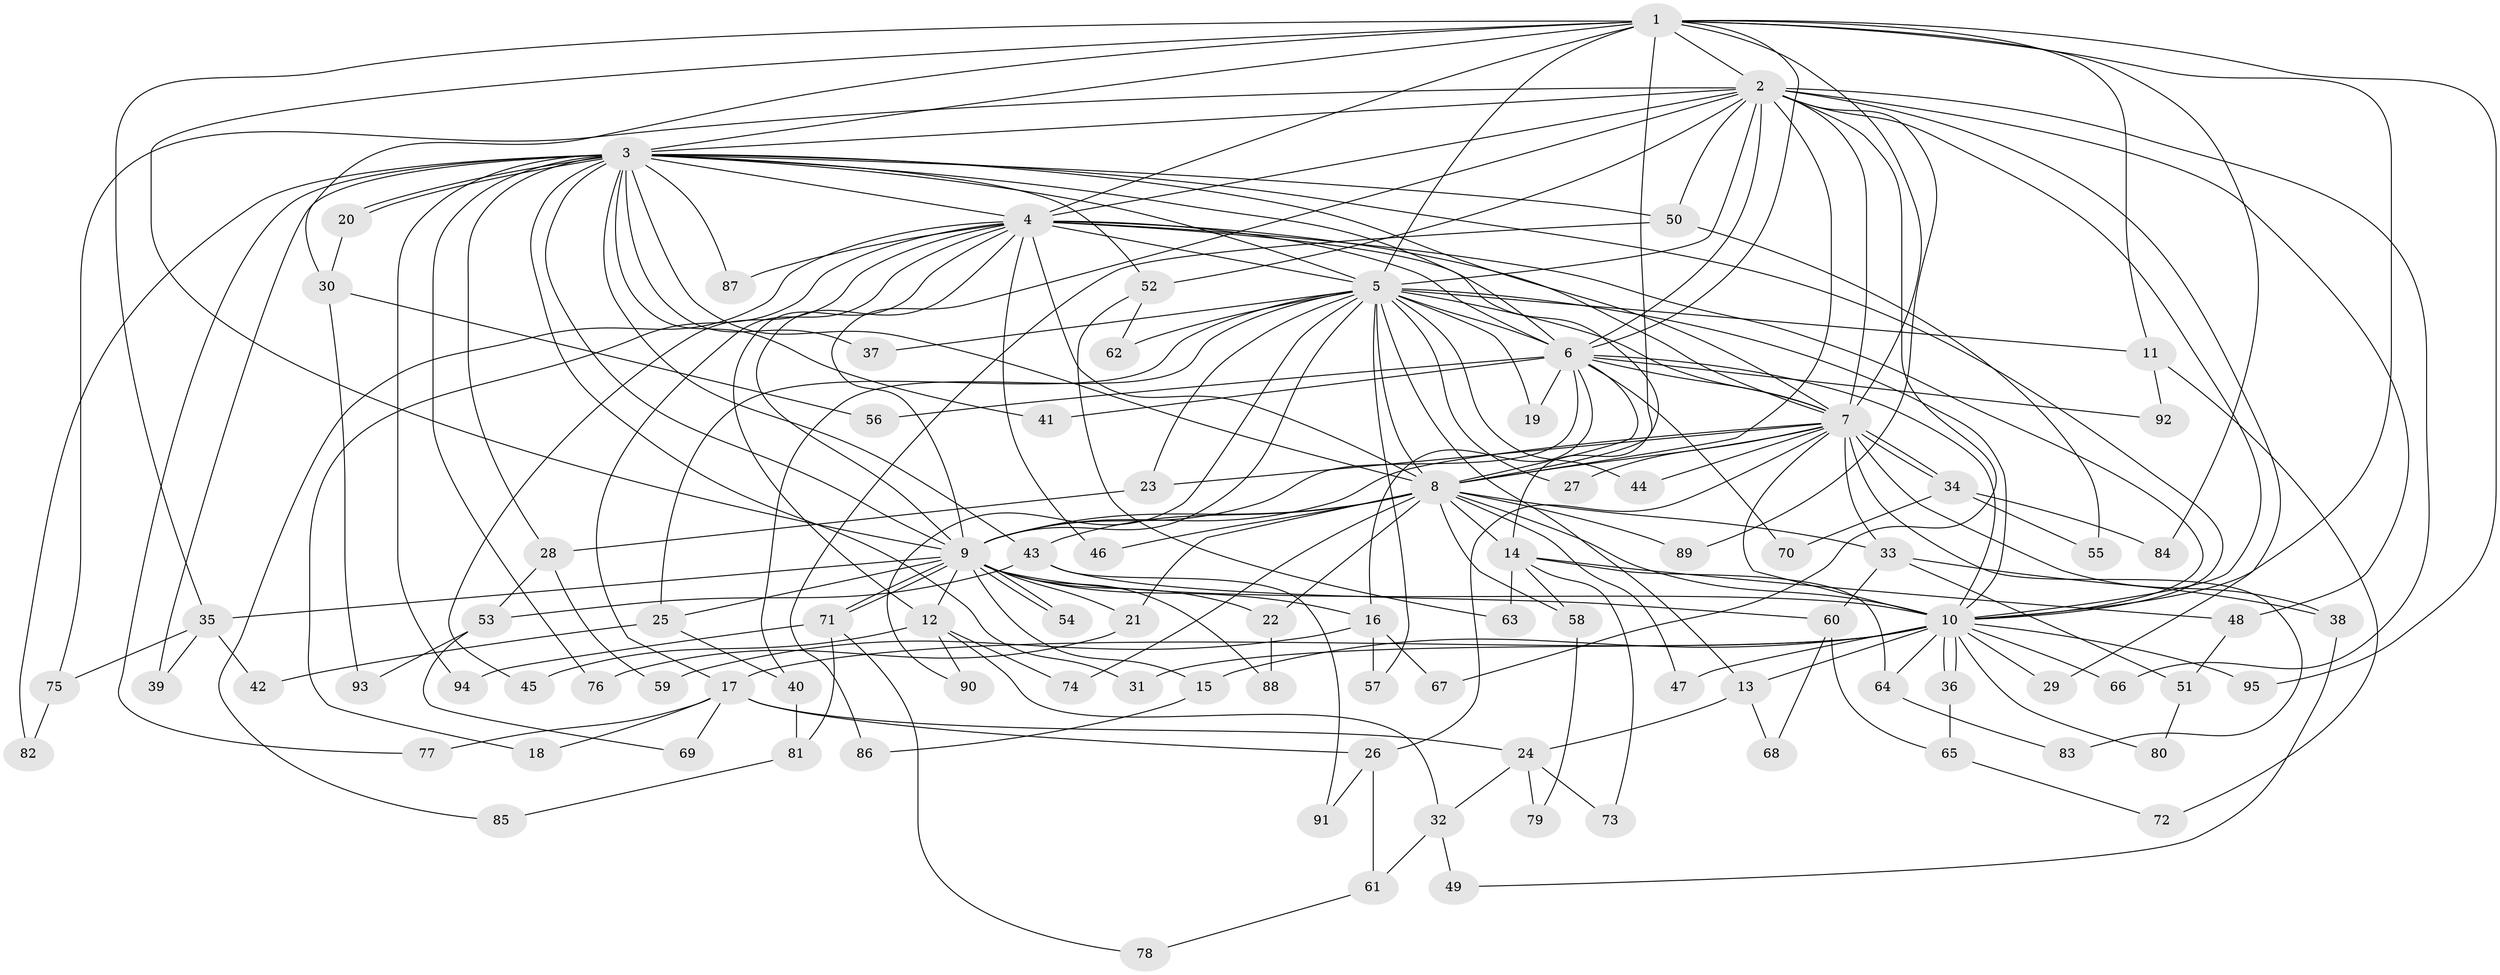 // Generated by graph-tools (version 1.1) at 2025/25/03/09/25 03:25:36]
// undirected, 95 vertices, 215 edges
graph export_dot {
graph [start="1"]
  node [color=gray90,style=filled];
  1;
  2;
  3;
  4;
  5;
  6;
  7;
  8;
  9;
  10;
  11;
  12;
  13;
  14;
  15;
  16;
  17;
  18;
  19;
  20;
  21;
  22;
  23;
  24;
  25;
  26;
  27;
  28;
  29;
  30;
  31;
  32;
  33;
  34;
  35;
  36;
  37;
  38;
  39;
  40;
  41;
  42;
  43;
  44;
  45;
  46;
  47;
  48;
  49;
  50;
  51;
  52;
  53;
  54;
  55;
  56;
  57;
  58;
  59;
  60;
  61;
  62;
  63;
  64;
  65;
  66;
  67;
  68;
  69;
  70;
  71;
  72;
  73;
  74;
  75;
  76;
  77;
  78;
  79;
  80;
  81;
  82;
  83;
  84;
  85;
  86;
  87;
  88;
  89;
  90;
  91;
  92;
  93;
  94;
  95;
  1 -- 2;
  1 -- 3;
  1 -- 4;
  1 -- 5;
  1 -- 6;
  1 -- 7;
  1 -- 8;
  1 -- 9;
  1 -- 10;
  1 -- 11;
  1 -- 30;
  1 -- 35;
  1 -- 84;
  1 -- 95;
  2 -- 3;
  2 -- 4;
  2 -- 5;
  2 -- 6;
  2 -- 7;
  2 -- 8;
  2 -- 9;
  2 -- 10;
  2 -- 29;
  2 -- 48;
  2 -- 50;
  2 -- 52;
  2 -- 66;
  2 -- 67;
  2 -- 75;
  2 -- 89;
  3 -- 4;
  3 -- 5;
  3 -- 6;
  3 -- 7;
  3 -- 8;
  3 -- 9;
  3 -- 10;
  3 -- 20;
  3 -- 20;
  3 -- 28;
  3 -- 31;
  3 -- 37;
  3 -- 39;
  3 -- 41;
  3 -- 43;
  3 -- 50;
  3 -- 52;
  3 -- 76;
  3 -- 77;
  3 -- 82;
  3 -- 87;
  3 -- 94;
  4 -- 5;
  4 -- 6;
  4 -- 7;
  4 -- 8;
  4 -- 9;
  4 -- 10;
  4 -- 12;
  4 -- 14;
  4 -- 17;
  4 -- 18;
  4 -- 45;
  4 -- 46;
  4 -- 85;
  4 -- 87;
  5 -- 6;
  5 -- 7;
  5 -- 8;
  5 -- 9;
  5 -- 10;
  5 -- 11;
  5 -- 13;
  5 -- 19;
  5 -- 23;
  5 -- 25;
  5 -- 27;
  5 -- 37;
  5 -- 40;
  5 -- 44;
  5 -- 57;
  5 -- 62;
  5 -- 90;
  6 -- 7;
  6 -- 8;
  6 -- 9;
  6 -- 10;
  6 -- 16;
  6 -- 19;
  6 -- 41;
  6 -- 56;
  6 -- 70;
  6 -- 92;
  7 -- 8;
  7 -- 9;
  7 -- 10;
  7 -- 23;
  7 -- 26;
  7 -- 27;
  7 -- 33;
  7 -- 34;
  7 -- 34;
  7 -- 38;
  7 -- 44;
  7 -- 83;
  8 -- 9;
  8 -- 10;
  8 -- 14;
  8 -- 21;
  8 -- 22;
  8 -- 33;
  8 -- 43;
  8 -- 46;
  8 -- 47;
  8 -- 58;
  8 -- 74;
  8 -- 89;
  9 -- 10;
  9 -- 12;
  9 -- 15;
  9 -- 16;
  9 -- 21;
  9 -- 22;
  9 -- 25;
  9 -- 35;
  9 -- 54;
  9 -- 54;
  9 -- 71;
  9 -- 71;
  9 -- 88;
  10 -- 13;
  10 -- 15;
  10 -- 17;
  10 -- 29;
  10 -- 31;
  10 -- 36;
  10 -- 36;
  10 -- 47;
  10 -- 64;
  10 -- 66;
  10 -- 80;
  10 -- 95;
  11 -- 72;
  11 -- 92;
  12 -- 32;
  12 -- 45;
  12 -- 74;
  12 -- 90;
  13 -- 24;
  13 -- 68;
  14 -- 48;
  14 -- 58;
  14 -- 63;
  14 -- 64;
  14 -- 73;
  15 -- 86;
  16 -- 57;
  16 -- 59;
  16 -- 67;
  17 -- 18;
  17 -- 24;
  17 -- 26;
  17 -- 69;
  17 -- 77;
  20 -- 30;
  21 -- 76;
  22 -- 88;
  23 -- 28;
  24 -- 32;
  24 -- 73;
  24 -- 79;
  25 -- 40;
  25 -- 42;
  26 -- 61;
  26 -- 91;
  28 -- 53;
  28 -- 59;
  30 -- 56;
  30 -- 93;
  32 -- 49;
  32 -- 61;
  33 -- 38;
  33 -- 51;
  33 -- 60;
  34 -- 55;
  34 -- 70;
  34 -- 84;
  35 -- 39;
  35 -- 42;
  35 -- 75;
  36 -- 65;
  38 -- 49;
  40 -- 81;
  43 -- 53;
  43 -- 60;
  43 -- 91;
  48 -- 51;
  50 -- 55;
  50 -- 86;
  51 -- 80;
  52 -- 62;
  52 -- 63;
  53 -- 69;
  53 -- 93;
  58 -- 79;
  60 -- 65;
  60 -- 68;
  61 -- 78;
  64 -- 83;
  65 -- 72;
  71 -- 78;
  71 -- 81;
  71 -- 94;
  75 -- 82;
  81 -- 85;
}
